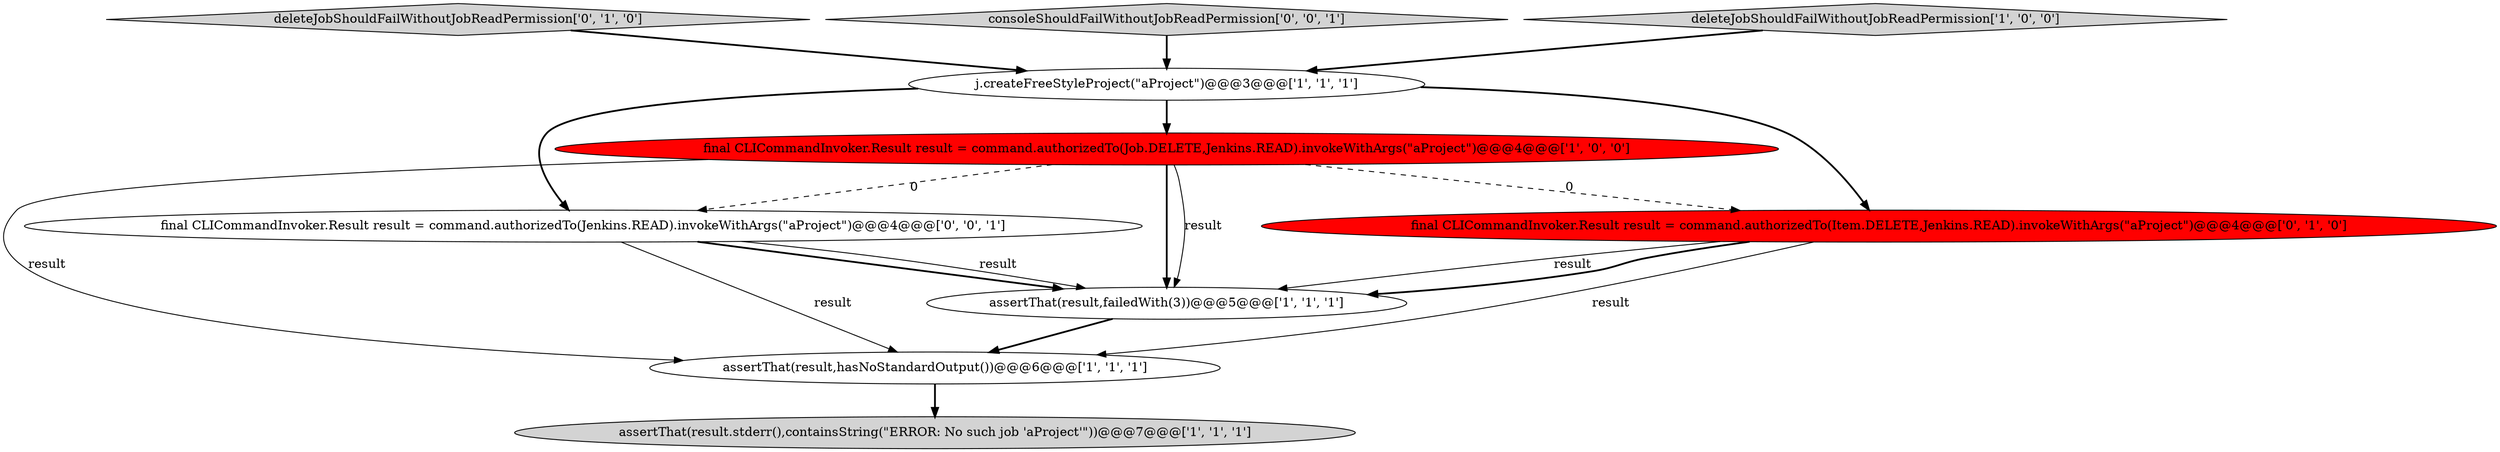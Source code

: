 digraph {
6 [style = filled, label = "final CLICommandInvoker.Result result = command.authorizedTo(Item.DELETE,Jenkins.READ).invokeWithArgs(\"aProject\")@@@4@@@['0', '1', '0']", fillcolor = red, shape = ellipse image = "AAA1AAABBB2BBB"];
7 [style = filled, label = "deleteJobShouldFailWithoutJobReadPermission['0', '1', '0']", fillcolor = lightgray, shape = diamond image = "AAA0AAABBB2BBB"];
4 [style = filled, label = "j.createFreeStyleProject(\"aProject\")@@@3@@@['1', '1', '1']", fillcolor = white, shape = ellipse image = "AAA0AAABBB1BBB"];
3 [style = filled, label = "final CLICommandInvoker.Result result = command.authorizedTo(Job.DELETE,Jenkins.READ).invokeWithArgs(\"aProject\")@@@4@@@['1', '0', '0']", fillcolor = red, shape = ellipse image = "AAA1AAABBB1BBB"];
0 [style = filled, label = "assertThat(result,failedWith(3))@@@5@@@['1', '1', '1']", fillcolor = white, shape = ellipse image = "AAA0AAABBB1BBB"];
8 [style = filled, label = "final CLICommandInvoker.Result result = command.authorizedTo(Jenkins.READ).invokeWithArgs(\"aProject\")@@@4@@@['0', '0', '1']", fillcolor = white, shape = ellipse image = "AAA0AAABBB3BBB"];
9 [style = filled, label = "consoleShouldFailWithoutJobReadPermission['0', '0', '1']", fillcolor = lightgray, shape = diamond image = "AAA0AAABBB3BBB"];
1 [style = filled, label = "assertThat(result,hasNoStandardOutput())@@@6@@@['1', '1', '1']", fillcolor = white, shape = ellipse image = "AAA0AAABBB1BBB"];
5 [style = filled, label = "assertThat(result.stderr(),containsString(\"ERROR: No such job 'aProject'\"))@@@7@@@['1', '1', '1']", fillcolor = lightgray, shape = ellipse image = "AAA0AAABBB1BBB"];
2 [style = filled, label = "deleteJobShouldFailWithoutJobReadPermission['1', '0', '0']", fillcolor = lightgray, shape = diamond image = "AAA0AAABBB1BBB"];
1->5 [style = bold, label=""];
8->0 [style = bold, label=""];
6->0 [style = solid, label="result"];
4->8 [style = bold, label=""];
4->3 [style = bold, label=""];
3->8 [style = dashed, label="0"];
3->1 [style = solid, label="result"];
6->0 [style = bold, label=""];
8->0 [style = solid, label="result"];
3->6 [style = dashed, label="0"];
7->4 [style = bold, label=""];
8->1 [style = solid, label="result"];
3->0 [style = solid, label="result"];
2->4 [style = bold, label=""];
4->6 [style = bold, label=""];
0->1 [style = bold, label=""];
3->0 [style = bold, label=""];
9->4 [style = bold, label=""];
6->1 [style = solid, label="result"];
}
